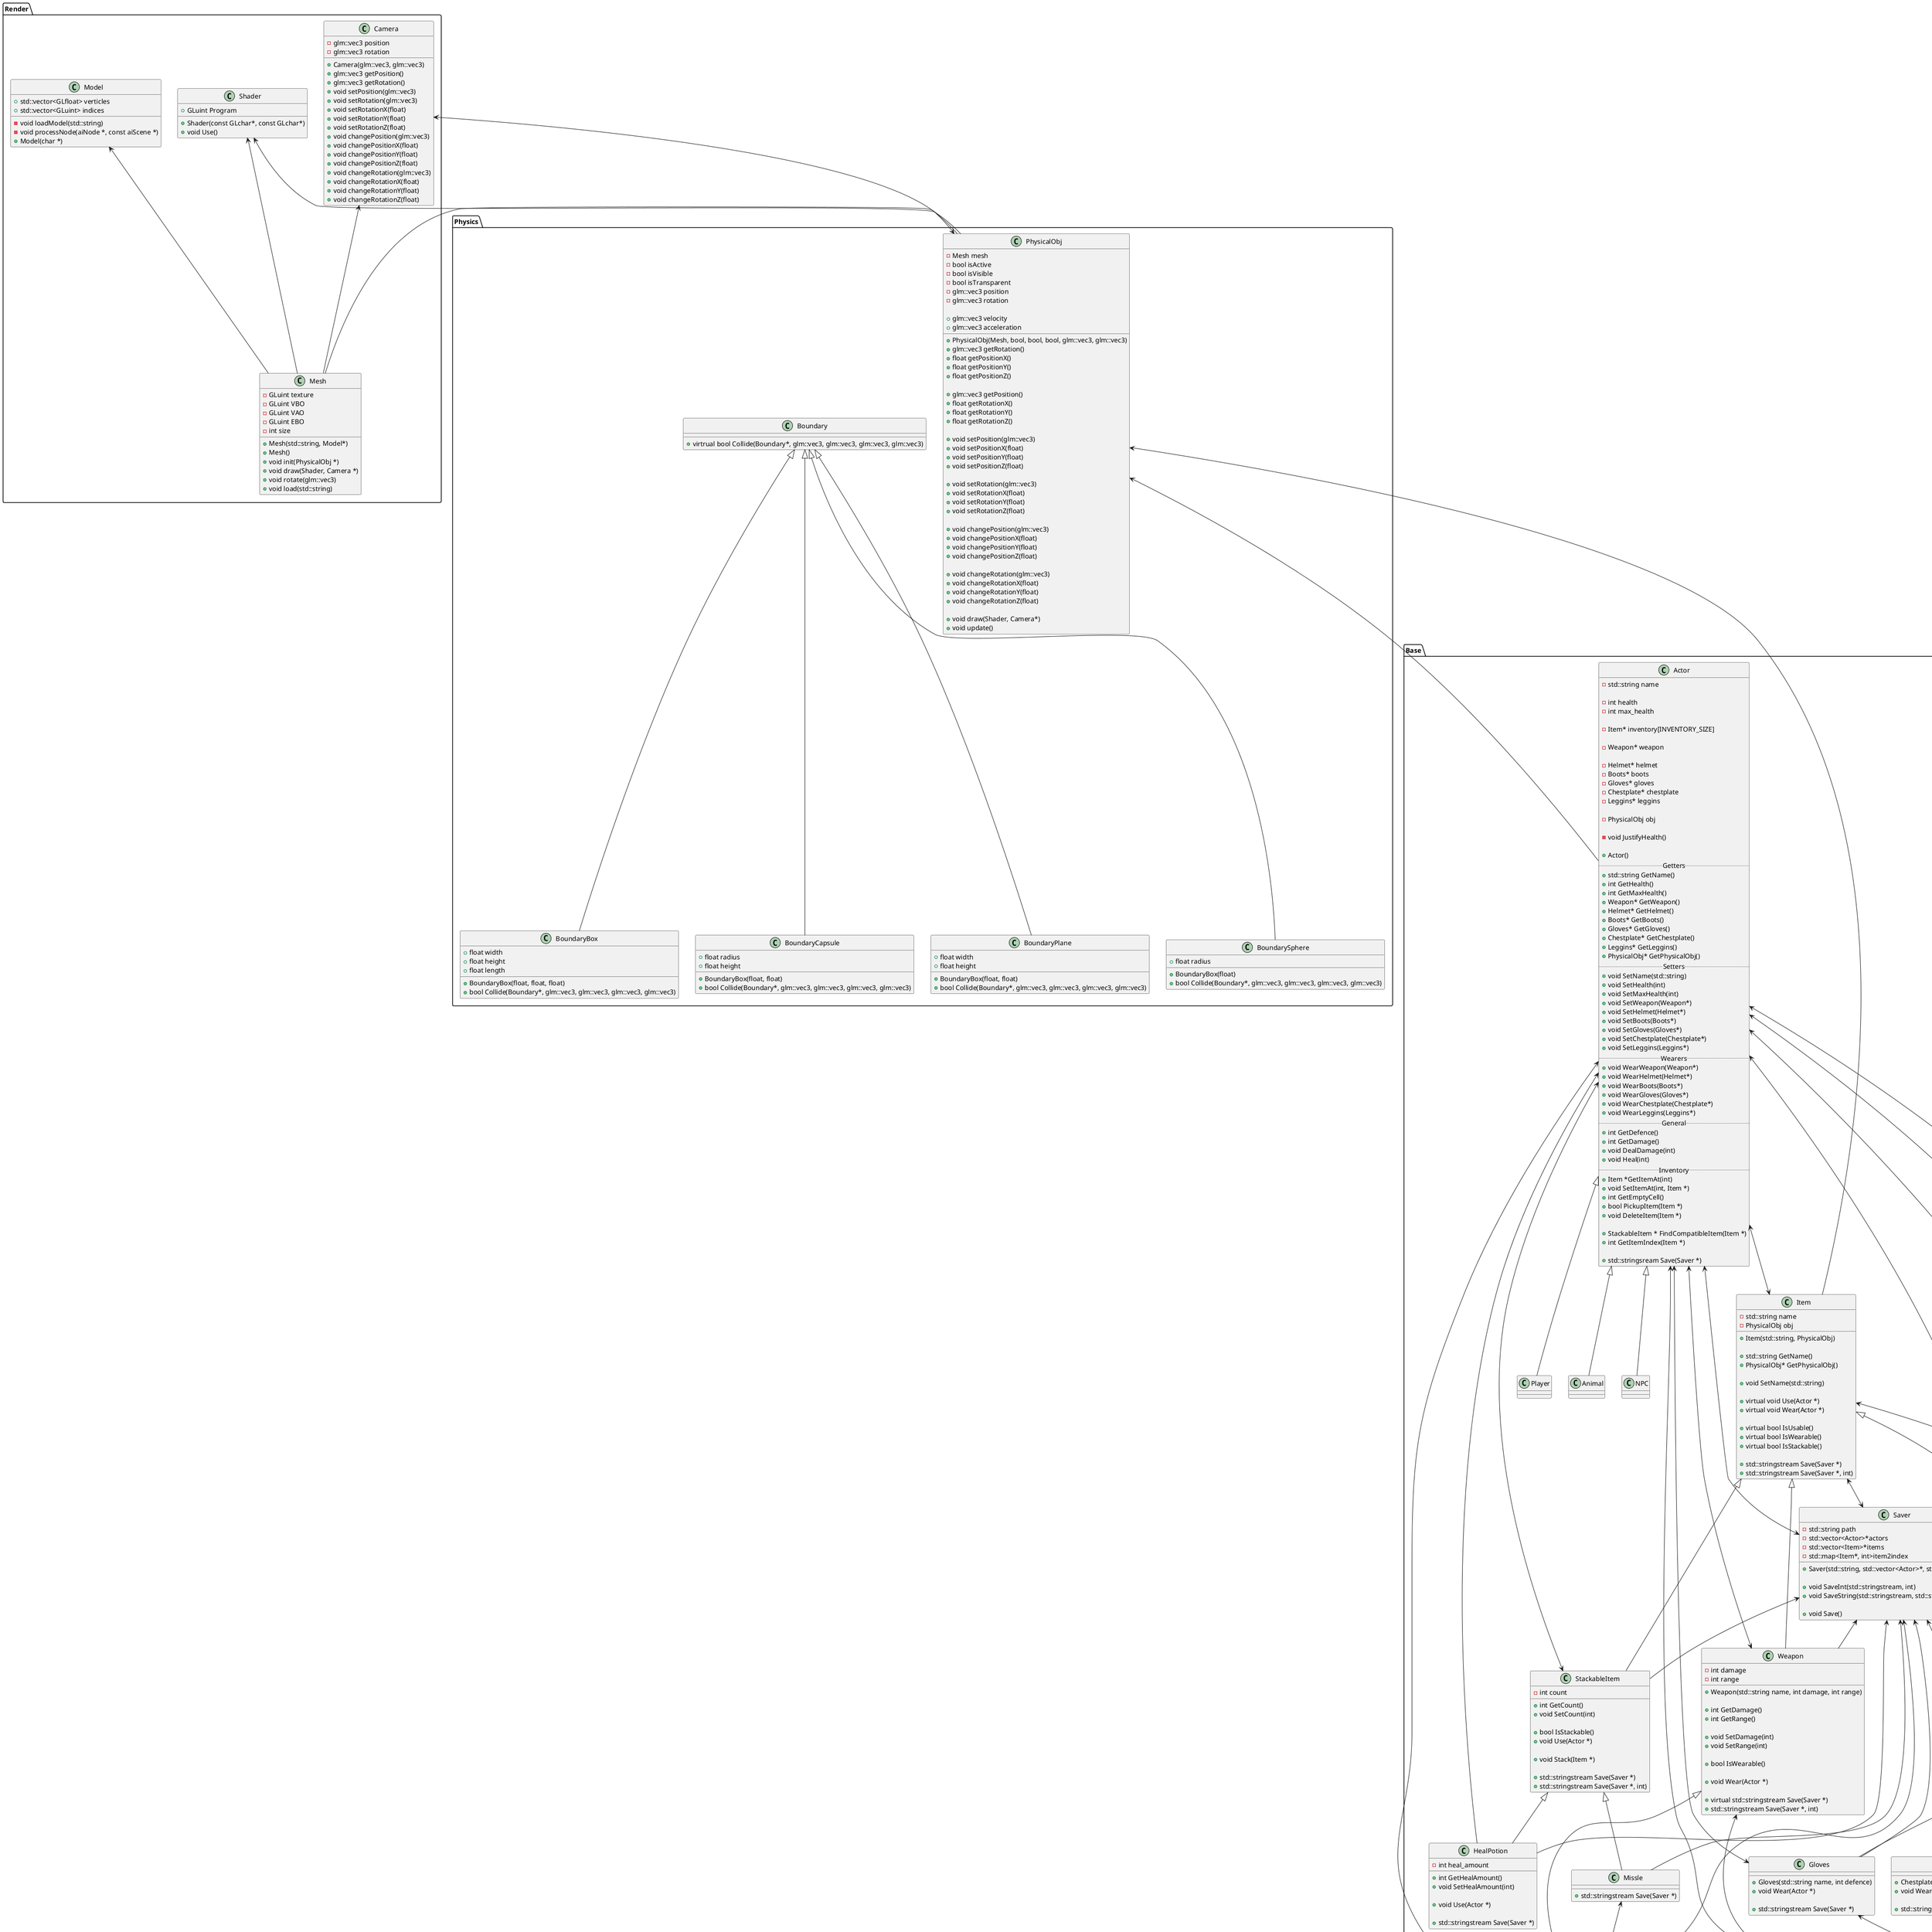 @startuml
package Base {
	class Actor {
    		-std::string name
    		
    		-int health
    		-int max_health
    		
    		-Item* inventory[INVENTORY_SIZE]
    		
    		-Weapon* weapon
    	
    		-Helmet* helmet
    		-Boots* boots
    		-Gloves* gloves
    		-Chestplate* chestplate
    		-Leggins* leggins

		-PhysicalObj obj
    	
    		-void JustifyHealth()
    
    		+Actor()
    		.. Getters ..
    		+std::string GetName()
    		+int GetHealth()
    		+int GetMaxHealth()
    		+Weapon* GetWeapon()
    		+Helmet* GetHelmet()
    		+Boots* GetBoots()
    		+Gloves* GetGloves()
    		+Chestplate* GetChestplate()
    		+Leggins* GetLeggins()
		+PhysicalObj* GetPhysicalObj()
    		.. Setters ..
    		+void SetName(std::string)
    		+void SetHealth(int)
    		+void SetMaxHealth(int)
    		+void SetWeapon(Weapon*)
    		+void SetHelmet(Helmet*)
    		+void SetBoots(Boots*)
    		+void SetGloves(Gloves*)
    		+void SetChestplate(Chestplate*)
    		+void SetLeggins(Leggins*)
    		.. Wearers ..
    		+void WearWeapon(Weapon*)
    		+void WearHelmet(Helmet*)
    		+void WearBoots(Boots*)
    		+void WearGloves(Gloves*)
    		+void WearChestplate(Chestplate*)
    		+void WearLeggins(Leggins*)
    		.. General ..
    		+int GetDefence()
    		+int GetDamage()
    		+void DealDamage(int)
    		+void Heal(int)
    		.. Inventory ..
    		+Item *GetItemAt(int)
    		+void SetItemAt(int, Item *)
    		+int GetEmptyCell()
    		+bool PickupItem(Item *)
    		+void DeleteItem(Item *)
    
    		+StackableItem * FindCompatibleItem(Item *)
    		+int GetItemIndex(Item *)
		
    		+std::stringsream Save(Saver *)
	}
    
	class Item {
    		-std::string name
		-PhysicalObj obj

    		+Item(std::string, PhysicalObj)
    	
    		+std::string GetName()
		+PhysicalObj* GetPhysicalObj()
		
    		+void SetName(std::string)
    
    		+virtual void Use(Actor *)
    		+virtual void Wear(Actor *)
    	
    		+virtual bool IsUsable()
    		+virtual bool IsWearable()
    		+virtual bool IsStackable()
		
    		+std::stringstream Save(Saver *)
    		+std::stringstream Save(Saver *, int)
	}
    
	class Weapon {
    		-int damage
    		-int range
    
    		+Weapon(std::string name, int damage, int range)
    	
    		+int GetDamage()
    		+int GetRange()
    	
    		+void SetDamage(int)
    		+void SetRange(int)
    
    		+bool IsWearable()
    
    		+void Wear(Actor *)
		
    		+virtual std::stringstream Save(Saver *)
    		+std::stringstream Save(Saver *, int)
	}
    
	class Armor {
    		-int defence
		
    		+Armor(std::string name, int defence)
    		
    		+int GetDefence()
    		+void SetDefence()
		
    		+bool IsWearable()
		
    		+virtual std::stringstream Save(Saver *, int)
    		+virtual std::stringstream Save(Saver *)
	}
    
	class Helmet {
    		+Helmet(std::string name, int defence)
    		+void Wear(Actor *)
    
    		+std::stringstream Save(Saver *)
	}
    
	class Gloves {
    		+Gloves(std::string name, int defence)
    		+void Wear(Actor *)
    
    		+std::stringstream Save(Saver *)
	}
    
	class Chestplate {
    		+Chestplate(std::string name, int defence)
    		+void Wear(Actor *)
		
    		+std::stringstream Save(Saver *)
	}
    
	class Leggins {
    		+Leggins(std::string name, int defence)
    		+void Wear(Actor *)
    
    		+std::stringstream Save(Saver *)
	}
    
	class Boots {
    		+Boots(std::string name, int defence)
    		+void Wear(Actor *)
    
		+std::stringstream Save(Saver *)
	}
	
	class HealPotion {
    		-int heal_amount
		
    		+int GetHealAmount()
    		+void SetHealAmount(int)
    		
    		+void Use(Actor *)
		
    		+std::stringstream Save(Saver *)
	}
	
	class RangedWeapon {
    		-Missle * missle
		
    		+Missle * GetMissle()
    		+void SetMissle(Missle *)
    		+void UseMissle(Actor *)
		
    		+std::stringstream Save(Saver *)
	}
	
	class StackableItem {
    		-int count
		
    		+int GetCount()
    		+void SetCount(int)
		
    		+bool IsStackable()
    		+void Use(Actor *)
		
    		+void Stack(Item *)
		
    		+std::stringstream Save(Saver *)
    		+std::stringstream Save(Saver *, int)
	}
	
	class Missle {
    		+std::stringstream Save(Saver *)
	}
	
	class Player {}
	
	class Animal {}
	
	class NPC {}
	
	class RangedWeapon {}
	
	class Saver {
    		-std::string path
    		-std::vector<Actor>*actors
    		-std::vector<Item>*items
    		-std::map<Item*, int>item2index
    		
    		+Saver(std::string, std::vector<Actor>*, std::vector<Item>*)
		
    		+void SaveInt(std::stringstream, int)
    		+void SaveString(std::stringstream, std::stringstream)
    		
    		+void Save()
	}
    
	class Loader {
	      	-std::string path
		-std::vector<Actor*>*actors
		-std::vector<Item*>*items

		+Loader(std::string, std::vector<Actor*>*actors, std::vector<Item*>*items)
		+int LoadInt(std::ifstream *)
		+int LoadInt(std::stringstream *)
		+std::string LoadString(std::ifstream *)
		+std::string LoadString(std::stringstream *)

		+Item * LoadItem(std::stringstream *)

		+void Load()
	}
}

package Render {
	class Camera {
		-glm::vec3 position
		-glm::vec3 rotation
		+Camera(glm::vec3, glm::vec3)
		+glm::vec3 getPosition()
                +glm::vec3 getRotation()
                +void setPosition(glm::vec3)
                +void setRotation(glm::vec3)
                +void setRotationX(float)
                +void setRotationY(float)
                +void setRotationZ(float)
                +void changePosition(glm::vec3)
                +void changePositionX(float)
                +void changePositionY(float)
                +void changePositionZ(float)
                +void changeRotation(glm::vec3)
                +void changeRotationX(float)
                +void changeRotationY(float)
                +void changeRotationZ(float)
	}

	class Mesh {
	      -GLuint texture
	      -GLuint VBO
	      -GLuint VAO
	      -GLuint EBO
	      -int size
	      +Mesh(std::string, Model*)
	      +Mesh()
	      +void init(PhysicalObj *)
	      +void draw(Shader, Camera *)
	      +void rotate(glm::vec3)
	      +void load(std::string)
	}

	class Shader {
	      +GLuint Program
	      +Shader(const GLchar*, const GLchar*)
	      +void Use()
	}

	class Model {
	      -void loadModel(std::string)
	      -void processNode(aiNode *, const aiScene *)
	      +std::vector<GLfloat> verticles
	      +std::vector<GLuint> indices
	      +Model(char *)
	}
}

package Physics {
	class PhysicalObj {
	      -Mesh mesh
	      -bool isActive
	      -bool isVisible
	      -bool isTransparent
	      -glm::vec3 position
	      -glm::vec3 rotation
	      
	      +glm::vec3 velocity
	      +glm::vec3 acceleration
	      +PhysicalObj(Mesh, bool, bool, bool, glm::vec3, glm::vec3)
	      +glm::vec3 getRotation()
	      +float getPositionX()
	      +float getPositionY()
	      +float getPositionZ()
	      
	      +glm::vec3 getPosition()
	      +float getRotationX()
	      +float getRotationY()
	      +float getRotationZ()
	      
	      +void setPosition(glm::vec3)
	      +void setPositionX(float)
	      +void setPositionY(float)
	      +void setPositionZ(float)
	      
	      +void setRotation(glm::vec3)
	      +void setRotationX(float)
	      +void setRotationY(float)
	      +void setRotationZ(float)
	      
	      +void changePosition(glm::vec3)
	      +void changePositionX(float)
	      +void changePositionY(float)
	      +void changePositionZ(float)
	      
	      +void changeRotation(glm::vec3)
	      +void changeRotationX(float)
	      +void changeRotationY(float)
	      +void changeRotationZ(float)
	      
	      +void draw(Shader, Camera*)
	      +void update()
	}

	class Boundary {
	      +virtrual bool Collide(Boundary*, glm::vec3, glm::vec3, glm::vec3, glm::vec3)
	}

	class BoundaryBox {
	      +float width
	      +float height
	      +float length
	      +BoundaryBox(float, float, float)
	      +bool Collide(Boundary*, glm::vec3, glm::vec3, glm::vec3, glm::vec3)
	}
	
	class BoundaryCapsule {
	      +float radius
	      +float height
	      +BoundaryBox(float, float)
	      +bool Collide(Boundary*, glm::vec3, glm::vec3, glm::vec3, glm::vec3)
	}

	class BoundaryPlane {
	      +float width
	      +float height
	      +BoundaryBox(float, float)
	      +bool Collide(Boundary*, glm::vec3, glm::vec3, glm::vec3, glm::vec3)
	}
	
	class BoundarySphere {
	      +float radius
	      +BoundaryBox(float)
	      +bool Collide(Boundary*, glm::vec3, glm::vec3, glm::vec3, glm::vec3)
	}
}

Helmet <--> Actor
Gloves <--> Actor
Chestplate <--> Actor
Leggins <--> Actor
Boots <--> Actor

Item <|-- Weapon
Item <|-- Armor

Armor <|-- Helmet
Armor <|-- Gloves
Armor <|-- Chestplate
Armor <|-- Leggins
Armor <|-- Boots

Item <|-- StackableItem

StackableItem <|-- HealPotion

Actor <--> StackableItem

Actor <-- RangedWeapon

Actor <|-- Player
Actor <|-- Animal
Actor <|-- NPC

Weapon <|-- RangedWeapon

Actor <--> Item
Actor <-- HealPotion
Actor <--> Weapon

StackableItem <|-- Missle

Missle <-- RangedWeapon

Item <--> Saver
Actor <--> Saver

Saver <-- StackableItem
Saver <-- Weapon
Saver <-- Armor
Saver <-- Helmet
Saver <-- Boots
Saver <-- Gloves
Saver <-- Chestplate
Saver <-- Leggins
Saver <-- HealPotion
Saver <-- RangedWeapon
Saver <-- Missle

Actor <-- Loader
Item <-- Loader
Weapon <-- Loader
Armor <-- Loader
Helmet <-- Loader
Chestplate <-- Loader
Gloves <-- Loader
Leggins <-- Loader
Boots <-- Loader


Camera <-- Mesh
PhysicalObj <-- Mesh
Model <-- Mesh
Shader <-- Mesh

Camera <-- PhysicalObj
Shader <-- PhysicalObj

Boundary <|-- BoundaryBox
Boundary <|-- BoundaryCapsule
Boundary <|-- BoundaryPlane
Boundary <|-- BoundarySphere


PhysicalObj <-- Actor
PhysicalObj <-- Item

@enduml
